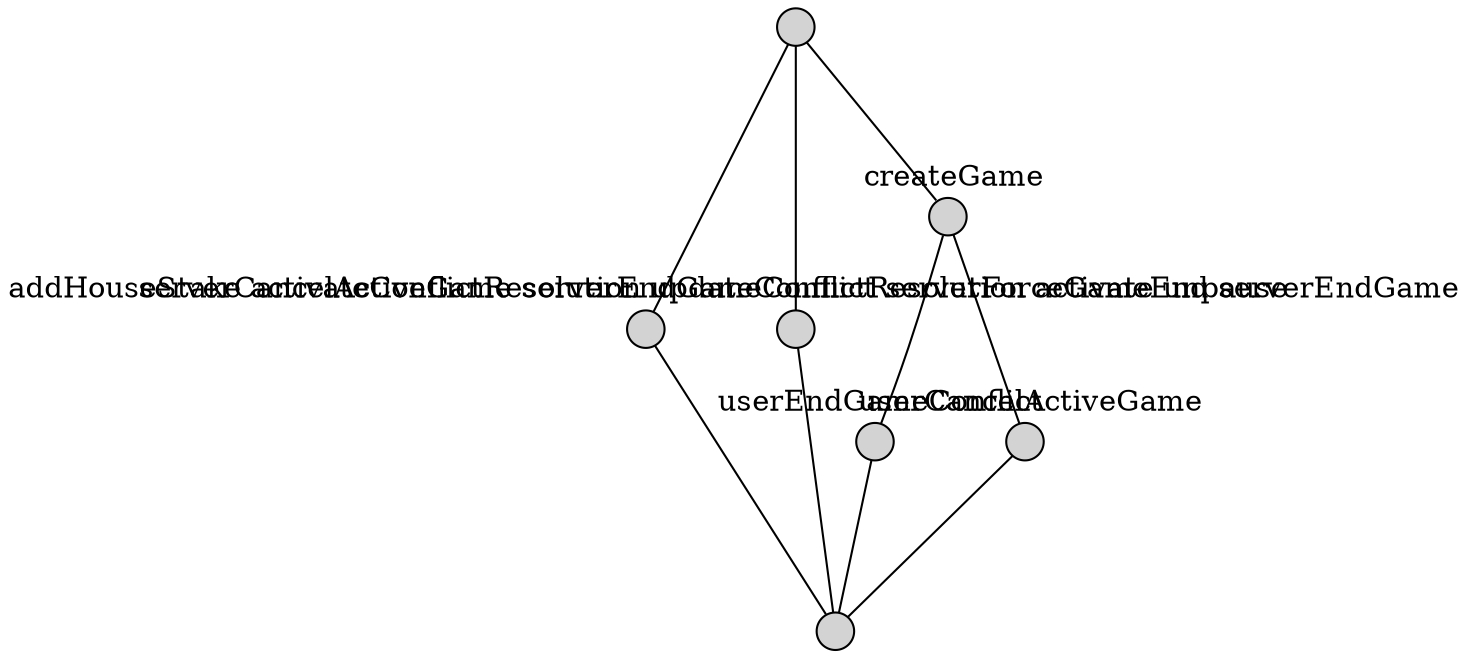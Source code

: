 // <Lattice object of 4 atoms 7 concepts 3 coatoms at 0x7ff1f4282df0>
digraph Lattice {
	node [label="" shape=circle style=filled width=.25]
	edge [dir=none labeldistance=1.5 minlen=2]
	c0
	c1
	c1 -> c1 [color=transparent headlabel="" labelangle=270]
	c1 -> c1 [color=transparent labelangle=90 taillabel="addHouseStake activateConflictResolution updateConflictResolution activate unpause"]
	c1 -> c0
	c2
	c2 -> c2 [color=transparent headlabel="" labelangle=270]
	c2 -> c2 [color=transparent labelangle=90 taillabel="serverCancelActiveGame serverEndGameConflict serverForceGameEnd serverEndGame"]
	c2 -> c0
	c3
	c3 -> c3 [color=transparent headlabel="" labelangle=270]
	c3 -> c3 [color=transparent labelangle=90 taillabel=userEndGameConflict]
	c3 -> c0
	c4
	c4 -> c4 [color=transparent headlabel="" labelangle=270]
	c4 -> c4 [color=transparent labelangle=90 taillabel=userCancelActiveGame]
	c4 -> c0
	c5
	c5 -> c5 [color=transparent headlabel="" labelangle=270]
	c5 -> c5 [color=transparent labelangle=90 taillabel=createGame]
	c5 -> c3
	c5 -> c4
	c6
	c6 -> c1
	c6 -> c2
	c6 -> c5
}
